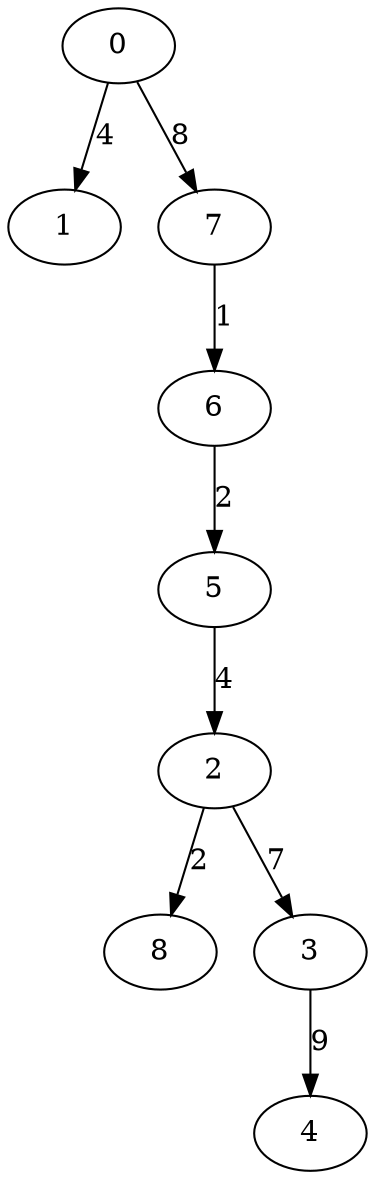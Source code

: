 digraph {
0->1 [label="4" ]
0->7 [label="8" ]
7->6 [label="1" ]
6->5 [label="2" ]
5->2 [label="4" ]
2->8 [label="2" ]
2->3 [label="7" ]
3->4 [label="9" ]
 }
